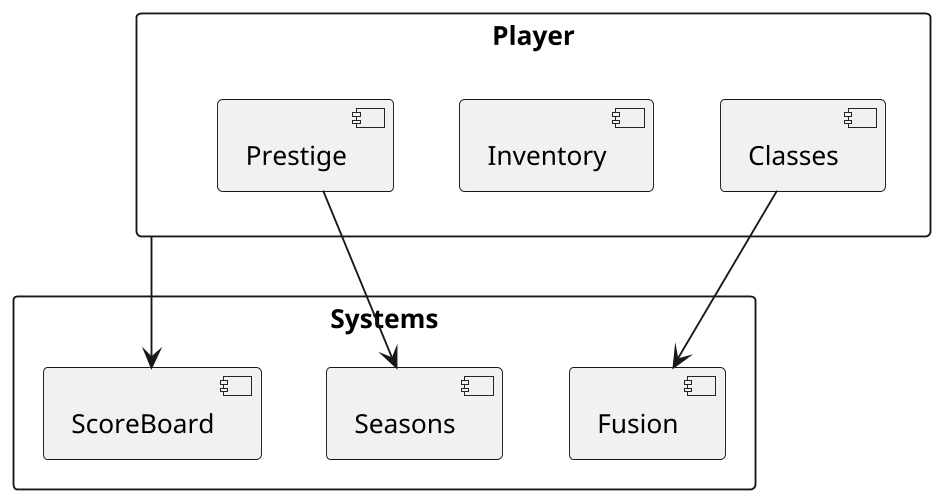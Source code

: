 @startuml
skinparam dpi 180
rectangle Player {
  component Classes
  component Inventory
  component Prestige
}
rectangle Systems {
  component ScoreBoard
  component Seasons
  component Fusion
}
Player --> ScoreBoard
Prestige --> Seasons
Classes --> Fusion
@enduml
